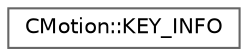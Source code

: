 digraph "Graphical Class Hierarchy"
{
 // LATEX_PDF_SIZE
  bgcolor="transparent";
  edge [fontname=Helvetica,fontsize=10,labelfontname=Helvetica,labelfontsize=10];
  node [fontname=Helvetica,fontsize=10,shape=box,height=0.2,width=0.4];
  rankdir="LR";
  Node0 [id="Node000000",label="CMotion::KEY_INFO",height=0.2,width=0.4,color="grey40", fillcolor="white", style="filled",URL="$struct_c_motion_1_1_k_e_y___i_n_f_o.html",tooltip=" "];
}
